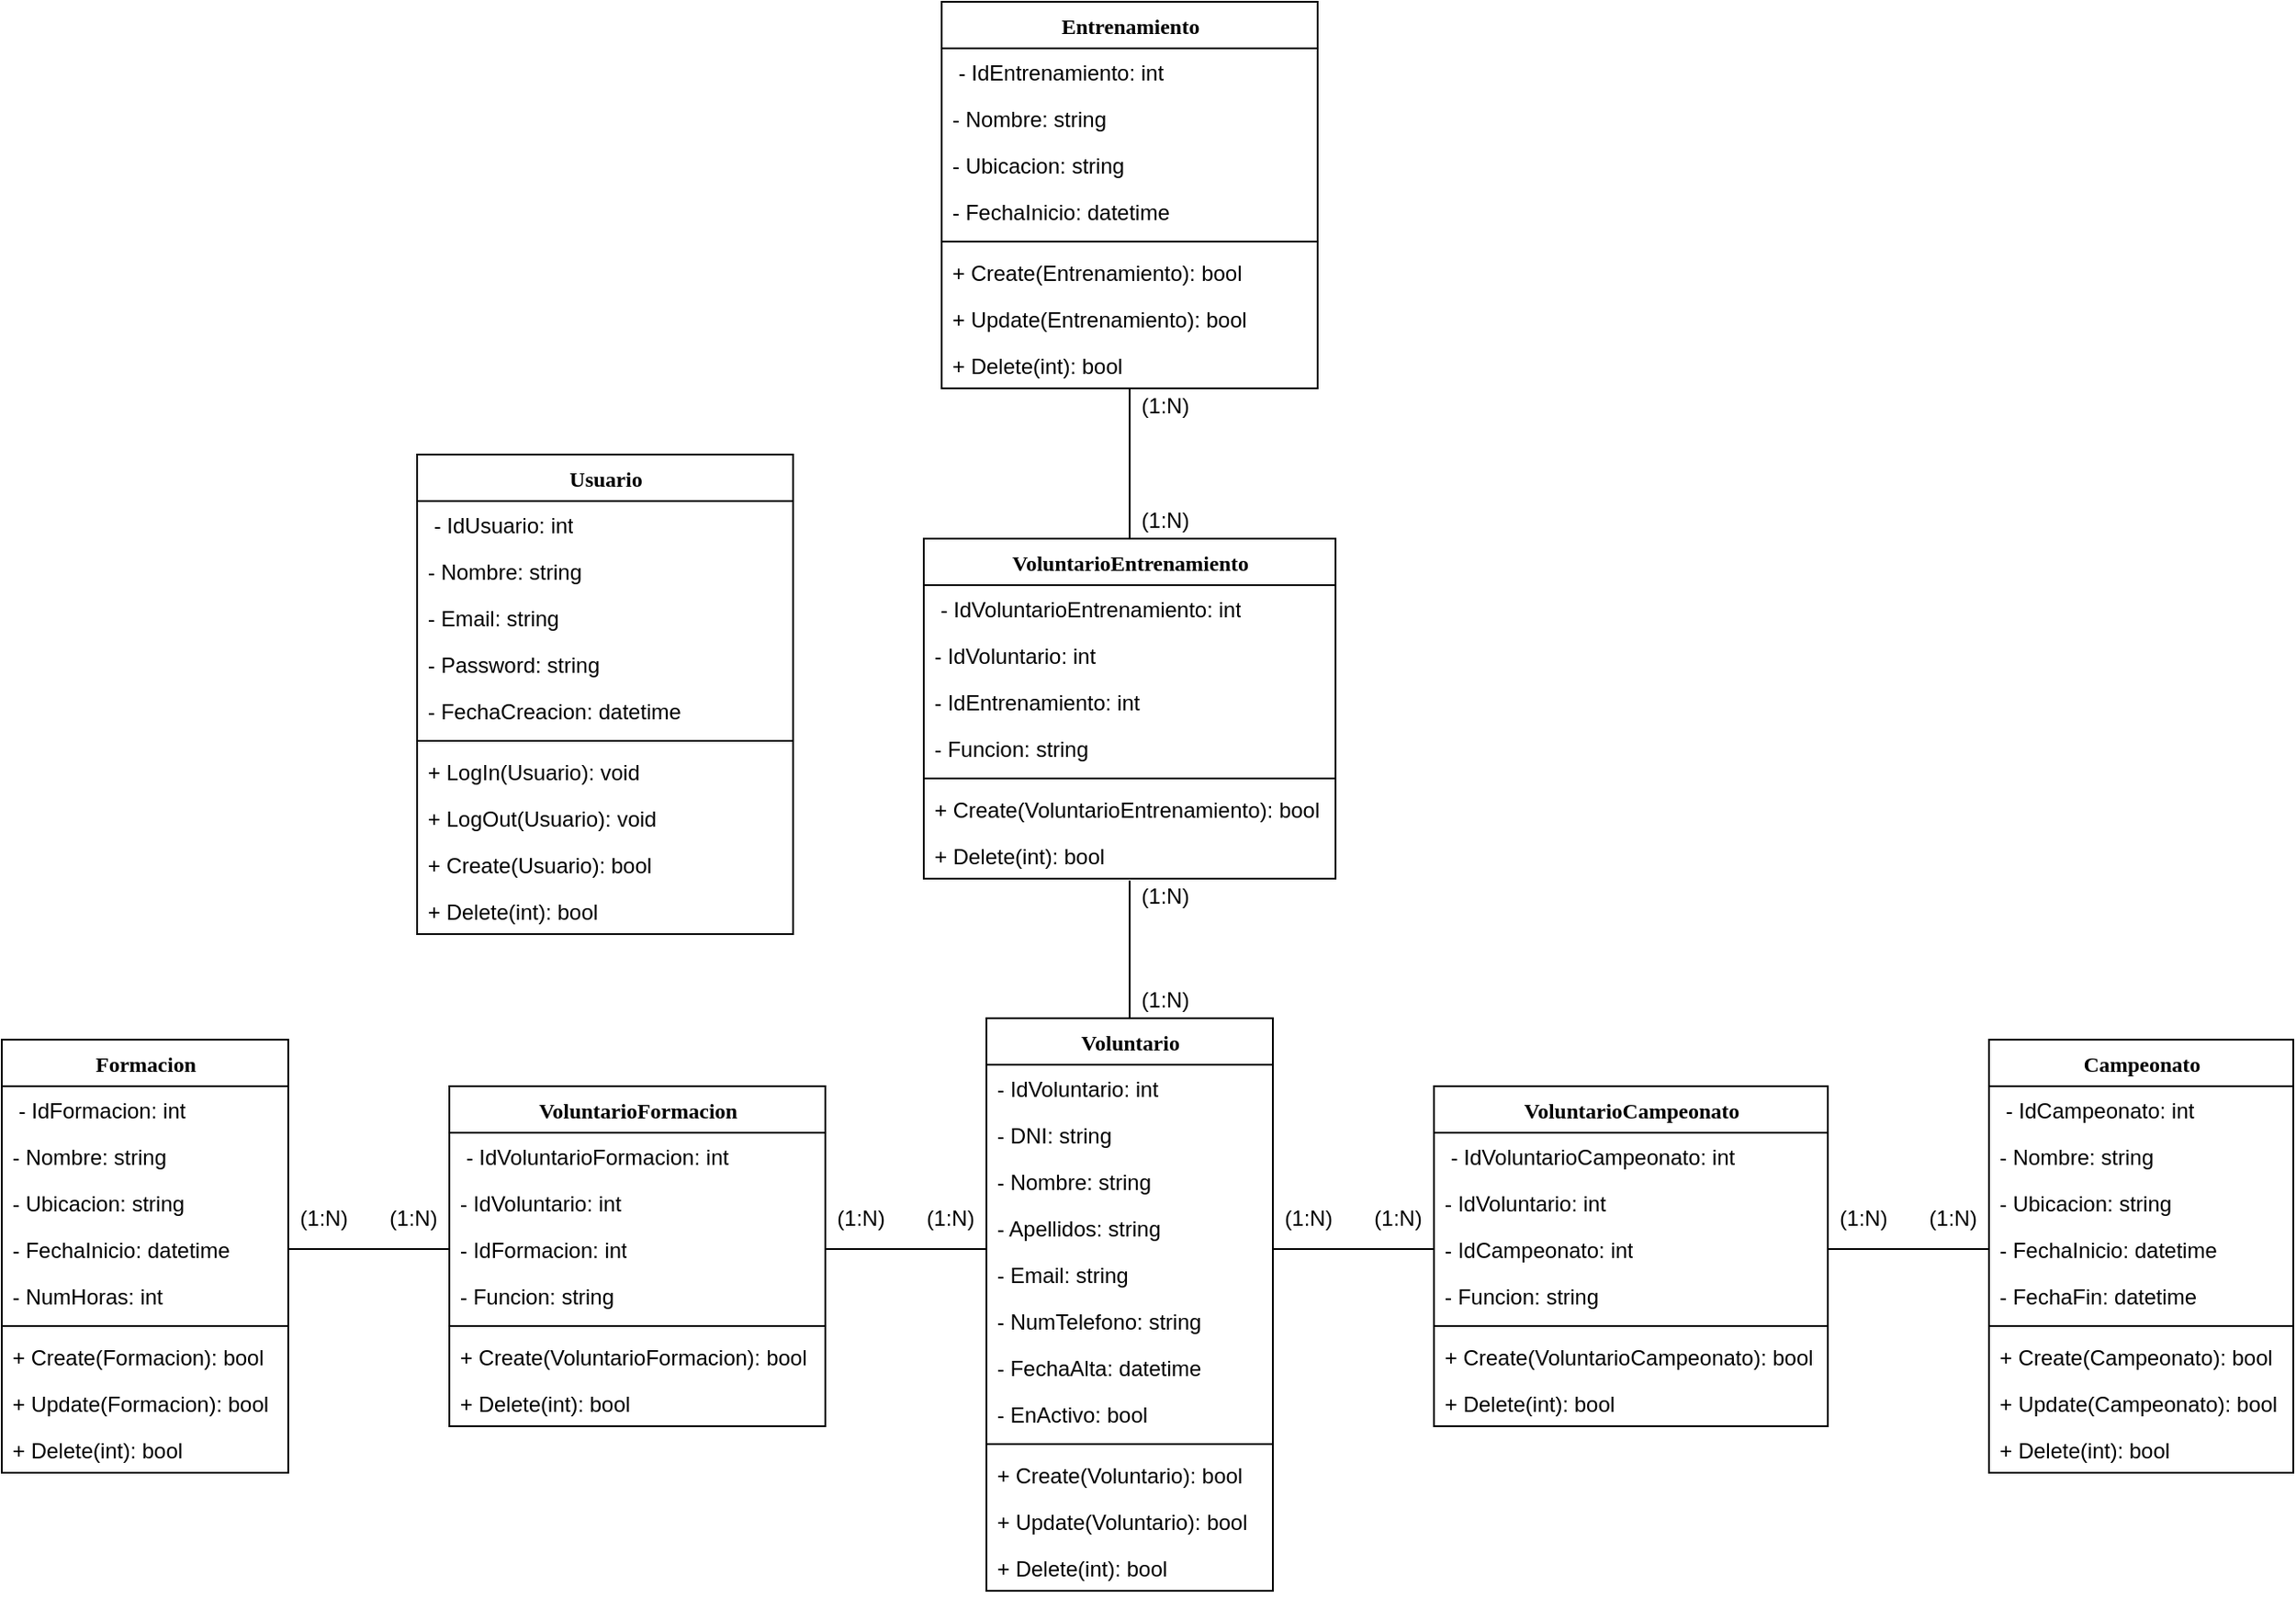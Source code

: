 <mxfile version="14.7.3" type="device"><diagram name="Page-1" id="6133507b-19e7-1e82-6fc7-422aa6c4b21f"><mxGraphModel dx="2605" dy="1374" grid="0" gridSize="10" guides="1" tooltips="1" connect="1" arrows="1" fold="1" page="0" pageScale="1" pageWidth="1100" pageHeight="850" background="#ffffff" math="0" shadow="0"><root><mxCell id="0"/><mxCell id="1" parent="0"/><mxCell id="wF2K1APXPoiX-VZz88jq-48" style="edgeStyle=orthogonalEdgeStyle;rounded=0;orthogonalLoop=1;jettySize=auto;html=1;exitX=0.5;exitY=0;exitDx=0;exitDy=0;entryX=0.5;entryY=1.038;entryDx=0;entryDy=0;entryPerimeter=0;endArrow=none;endFill=0;" parent="1" source="78961159f06e98e8-17" target="wF2K1APXPoiX-VZz88jq-29" edge="1"><mxGeometry relative="1" as="geometry"/></mxCell><mxCell id="78961159f06e98e8-17" value="Voluntario" style="swimlane;html=1;fontStyle=1;align=center;verticalAlign=top;childLayout=stackLayout;horizontal=1;startSize=26;horizontalStack=0;resizeParent=1;resizeLast=0;collapsible=1;marginBottom=0;swimlaneFillColor=#ffffff;rounded=0;shadow=0;comic=0;labelBackgroundColor=none;strokeWidth=1;fillColor=none;fontFamily=Verdana;fontSize=12" parent="1" vertex="1"><mxGeometry x="420" y="228" width="160" height="320" as="geometry"/></mxCell><mxCell id="78961159f06e98e8-23" value="- IdVoluntario: int&lt;br&gt;" style="text;html=1;strokeColor=none;fillColor=none;align=left;verticalAlign=top;spacingLeft=4;spacingRight=4;whiteSpace=wrap;overflow=hidden;rotatable=0;points=[[0,0.5],[1,0.5]];portConstraint=eastwest;" parent="78961159f06e98e8-17" vertex="1"><mxGeometry y="26" width="160" height="26" as="geometry"/></mxCell><mxCell id="78961159f06e98e8-24" value="- DNI: string&lt;br&gt;" style="text;html=1;strokeColor=none;fillColor=none;align=left;verticalAlign=top;spacingLeft=4;spacingRight=4;whiteSpace=wrap;overflow=hidden;rotatable=0;points=[[0,0.5],[1,0.5]];portConstraint=eastwest;" parent="78961159f06e98e8-17" vertex="1"><mxGeometry y="52" width="160" height="26" as="geometry"/></mxCell><mxCell id="UilXj1_OX7788MrTywBM-1" value="- Nombre: string" style="text;html=1;strokeColor=none;fillColor=none;align=left;verticalAlign=top;spacingLeft=4;spacingRight=4;whiteSpace=wrap;overflow=hidden;rotatable=0;points=[[0,0.5],[1,0.5]];portConstraint=eastwest;" parent="78961159f06e98e8-17" vertex="1"><mxGeometry y="78" width="160" height="26" as="geometry"/></mxCell><mxCell id="UilXj1_OX7788MrTywBM-4" value="- Apellidos: string" style="text;html=1;strokeColor=none;fillColor=none;align=left;verticalAlign=top;spacingLeft=4;spacingRight=4;whiteSpace=wrap;overflow=hidden;rotatable=0;points=[[0,0.5],[1,0.5]];portConstraint=eastwest;" parent="78961159f06e98e8-17" vertex="1"><mxGeometry y="104" width="160" height="26" as="geometry"/></mxCell><mxCell id="UilXj1_OX7788MrTywBM-3" value="- Email: string" style="text;html=1;strokeColor=none;fillColor=none;align=left;verticalAlign=top;spacingLeft=4;spacingRight=4;whiteSpace=wrap;overflow=hidden;rotatable=0;points=[[0,0.5],[1,0.5]];portConstraint=eastwest;" parent="78961159f06e98e8-17" vertex="1"><mxGeometry y="130" width="160" height="26" as="geometry"/></mxCell><mxCell id="UilXj1_OX7788MrTywBM-2" value="- NumTelefono: string&lt;br&gt;" style="text;html=1;strokeColor=none;fillColor=none;align=left;verticalAlign=top;spacingLeft=4;spacingRight=4;whiteSpace=wrap;overflow=hidden;rotatable=0;points=[[0,0.5],[1,0.5]];portConstraint=eastwest;" parent="78961159f06e98e8-17" vertex="1"><mxGeometry y="156" width="160" height="26" as="geometry"/></mxCell><mxCell id="UilXj1_OX7788MrTywBM-5" value="- FechaAlta: datetime" style="text;html=1;strokeColor=none;fillColor=none;align=left;verticalAlign=top;spacingLeft=4;spacingRight=4;whiteSpace=wrap;overflow=hidden;rotatable=0;points=[[0,0.5],[1,0.5]];portConstraint=eastwest;" parent="78961159f06e98e8-17" vertex="1"><mxGeometry y="182" width="160" height="26" as="geometry"/></mxCell><mxCell id="UilXj1_OX7788MrTywBM-6" value="- EnActivo: bool" style="text;html=1;strokeColor=none;fillColor=none;align=left;verticalAlign=top;spacingLeft=4;spacingRight=4;whiteSpace=wrap;overflow=hidden;rotatable=0;points=[[0,0.5],[1,0.5]];portConstraint=eastwest;" parent="78961159f06e98e8-17" vertex="1"><mxGeometry y="208" width="160" height="26" as="geometry"/></mxCell><mxCell id="78961159f06e98e8-19" value="" style="line;html=1;strokeWidth=1;fillColor=none;align=left;verticalAlign=middle;spacingTop=-1;spacingLeft=3;spacingRight=3;rotatable=0;labelPosition=right;points=[];portConstraint=eastwest;" parent="78961159f06e98e8-17" vertex="1"><mxGeometry y="234" width="160" height="8" as="geometry"/></mxCell><mxCell id="wF2K1APXPoiX-VZz88jq-2" value="+ Create(Voluntario): bool" style="text;html=1;strokeColor=none;fillColor=none;align=left;verticalAlign=top;spacingLeft=4;spacingRight=4;whiteSpace=wrap;overflow=hidden;rotatable=0;points=[[0,0.5],[1,0.5]];portConstraint=eastwest;" parent="78961159f06e98e8-17" vertex="1"><mxGeometry y="242" width="160" height="26" as="geometry"/></mxCell><mxCell id="78961159f06e98e8-27" value="+ Update(Voluntario): bool" style="text;html=1;strokeColor=none;fillColor=none;align=left;verticalAlign=top;spacingLeft=4;spacingRight=4;whiteSpace=wrap;overflow=hidden;rotatable=0;points=[[0,0.5],[1,0.5]];portConstraint=eastwest;" parent="78961159f06e98e8-17" vertex="1"><mxGeometry y="268" width="160" height="26" as="geometry"/></mxCell><mxCell id="wF2K1APXPoiX-VZz88jq-1" value="+ Delete(int): bool" style="text;html=1;strokeColor=none;fillColor=none;align=left;verticalAlign=top;spacingLeft=4;spacingRight=4;whiteSpace=wrap;overflow=hidden;rotatable=0;points=[[0,0.5],[1,0.5]];portConstraint=eastwest;" parent="78961159f06e98e8-17" vertex="1"><mxGeometry y="294" width="160" height="26" as="geometry"/></mxCell><mxCell id="78961159f06e98e8-43" value="Campeonato" style="swimlane;html=1;fontStyle=1;align=center;verticalAlign=top;childLayout=stackLayout;horizontal=1;startSize=26;horizontalStack=0;resizeParent=1;resizeLast=0;collapsible=1;marginBottom=0;swimlaneFillColor=#ffffff;rounded=0;shadow=0;comic=0;labelBackgroundColor=none;strokeWidth=1;fillColor=none;fontFamily=Verdana;fontSize=12" parent="1" vertex="1"><mxGeometry x="980" y="240" width="170" height="242" as="geometry"/></mxCell><mxCell id="78961159f06e98e8-44" value="&amp;nbsp;- IdCampeonato: int" style="text;html=1;strokeColor=none;fillColor=none;align=left;verticalAlign=top;spacingLeft=4;spacingRight=4;whiteSpace=wrap;overflow=hidden;rotatable=0;points=[[0,0.5],[1,0.5]];portConstraint=eastwest;" parent="78961159f06e98e8-43" vertex="1"><mxGeometry y="26" width="170" height="26" as="geometry"/></mxCell><mxCell id="78961159f06e98e8-45" value="- Nombre: string&lt;br&gt;." style="text;html=1;strokeColor=none;fillColor=none;align=left;verticalAlign=top;spacingLeft=4;spacingRight=4;whiteSpace=wrap;overflow=hidden;rotatable=0;points=[[0,0.5],[1,0.5]];portConstraint=eastwest;" parent="78961159f06e98e8-43" vertex="1"><mxGeometry y="52" width="170" height="26" as="geometry"/></mxCell><mxCell id="PPBIUdqq-jB2OxNu2O-z-1" value="- Ubicacion: string&lt;br&gt;." style="text;html=1;strokeColor=none;fillColor=none;align=left;verticalAlign=top;spacingLeft=4;spacingRight=4;whiteSpace=wrap;overflow=hidden;rotatable=0;points=[[0,0.5],[1,0.5]];portConstraint=eastwest;" parent="78961159f06e98e8-43" vertex="1"><mxGeometry y="78" width="170" height="26" as="geometry"/></mxCell><mxCell id="PPBIUdqq-jB2OxNu2O-z-4" value="- FechaInicio: datetime" style="text;html=1;strokeColor=none;fillColor=none;align=left;verticalAlign=top;spacingLeft=4;spacingRight=4;whiteSpace=wrap;overflow=hidden;rotatable=0;points=[[0,0.5],[1,0.5]];portConstraint=eastwest;" parent="78961159f06e98e8-43" vertex="1"><mxGeometry y="104" width="170" height="26" as="geometry"/></mxCell><mxCell id="PPBIUdqq-jB2OxNu2O-z-5" value="- FechaFin: datetime" style="text;html=1;strokeColor=none;fillColor=none;align=left;verticalAlign=top;spacingLeft=4;spacingRight=4;whiteSpace=wrap;overflow=hidden;rotatable=0;points=[[0,0.5],[1,0.5]];portConstraint=eastwest;" parent="78961159f06e98e8-43" vertex="1"><mxGeometry y="130" width="170" height="26" as="geometry"/></mxCell><mxCell id="78961159f06e98e8-51" value="" style="line;html=1;strokeWidth=1;fillColor=none;align=left;verticalAlign=middle;spacingTop=-1;spacingLeft=3;spacingRight=3;rotatable=0;labelPosition=right;points=[];portConstraint=eastwest;" parent="78961159f06e98e8-43" vertex="1"><mxGeometry y="156" width="170" height="8" as="geometry"/></mxCell><mxCell id="wF2K1APXPoiX-VZz88jq-4" value="+ Create(Campeonato): bool" style="text;html=1;strokeColor=none;fillColor=none;align=left;verticalAlign=top;spacingLeft=4;spacingRight=4;whiteSpace=wrap;overflow=hidden;rotatable=0;points=[[0,0.5],[1,0.5]];portConstraint=eastwest;" parent="78961159f06e98e8-43" vertex="1"><mxGeometry y="164" width="170" height="26" as="geometry"/></mxCell><mxCell id="wF2K1APXPoiX-VZz88jq-3" value="+ Update(Campeonato): bool" style="text;html=1;strokeColor=none;fillColor=none;align=left;verticalAlign=top;spacingLeft=4;spacingRight=4;whiteSpace=wrap;overflow=hidden;rotatable=0;points=[[0,0.5],[1,0.5]];portConstraint=eastwest;" parent="78961159f06e98e8-43" vertex="1"><mxGeometry y="190" width="170" height="26" as="geometry"/></mxCell><mxCell id="wF2K1APXPoiX-VZz88jq-5" value="+ Delete(int): bool" style="text;html=1;strokeColor=none;fillColor=none;align=left;verticalAlign=top;spacingLeft=4;spacingRight=4;whiteSpace=wrap;overflow=hidden;rotatable=0;points=[[0,0.5],[1,0.5]];portConstraint=eastwest;" parent="78961159f06e98e8-43" vertex="1"><mxGeometry y="216" width="170" height="26" as="geometry"/></mxCell><mxCell id="PPBIUdqq-jB2OxNu2O-z-6" value="Entrenamiento" style="swimlane;html=1;fontStyle=1;align=center;verticalAlign=top;childLayout=stackLayout;horizontal=1;startSize=26;horizontalStack=0;resizeParent=1;resizeLast=0;collapsible=1;marginBottom=0;swimlaneFillColor=#ffffff;rounded=0;shadow=0;comic=0;labelBackgroundColor=none;strokeWidth=1;fillColor=none;fontFamily=Verdana;fontSize=12" parent="1" vertex="1"><mxGeometry x="395" y="-340" width="210" height="216" as="geometry"/></mxCell><mxCell id="PPBIUdqq-jB2OxNu2O-z-7" value="&amp;nbsp;- IdEntrenamiento: int" style="text;html=1;strokeColor=none;fillColor=none;align=left;verticalAlign=top;spacingLeft=4;spacingRight=4;whiteSpace=wrap;overflow=hidden;rotatable=0;points=[[0,0.5],[1,0.5]];portConstraint=eastwest;" parent="PPBIUdqq-jB2OxNu2O-z-6" vertex="1"><mxGeometry y="26" width="210" height="26" as="geometry"/></mxCell><mxCell id="PPBIUdqq-jB2OxNu2O-z-8" value="- Nombre: string&lt;br&gt;." style="text;html=1;strokeColor=none;fillColor=none;align=left;verticalAlign=top;spacingLeft=4;spacingRight=4;whiteSpace=wrap;overflow=hidden;rotatable=0;points=[[0,0.5],[1,0.5]];portConstraint=eastwest;" parent="PPBIUdqq-jB2OxNu2O-z-6" vertex="1"><mxGeometry y="52" width="210" height="26" as="geometry"/></mxCell><mxCell id="PPBIUdqq-jB2OxNu2O-z-9" value="- Ubicacion: string&lt;br&gt;." style="text;html=1;strokeColor=none;fillColor=none;align=left;verticalAlign=top;spacingLeft=4;spacingRight=4;whiteSpace=wrap;overflow=hidden;rotatable=0;points=[[0,0.5],[1,0.5]];portConstraint=eastwest;" parent="PPBIUdqq-jB2OxNu2O-z-6" vertex="1"><mxGeometry y="78" width="210" height="26" as="geometry"/></mxCell><mxCell id="PPBIUdqq-jB2OxNu2O-z-10" value="- FechaInicio: datetime" style="text;html=1;strokeColor=none;fillColor=none;align=left;verticalAlign=top;spacingLeft=4;spacingRight=4;whiteSpace=wrap;overflow=hidden;rotatable=0;points=[[0,0.5],[1,0.5]];portConstraint=eastwest;" parent="PPBIUdqq-jB2OxNu2O-z-6" vertex="1"><mxGeometry y="104" width="210" height="26" as="geometry"/></mxCell><mxCell id="PPBIUdqq-jB2OxNu2O-z-12" value="" style="line;html=1;strokeWidth=1;fillColor=none;align=left;verticalAlign=middle;spacingTop=-1;spacingLeft=3;spacingRight=3;rotatable=0;labelPosition=right;points=[];portConstraint=eastwest;" parent="PPBIUdqq-jB2OxNu2O-z-6" vertex="1"><mxGeometry y="130" width="210" height="8" as="geometry"/></mxCell><mxCell id="wF2K1APXPoiX-VZz88jq-7" value="+ Create(Entrenamiento): bool" style="text;html=1;strokeColor=none;fillColor=none;align=left;verticalAlign=top;spacingLeft=4;spacingRight=4;whiteSpace=wrap;overflow=hidden;rotatable=0;points=[[0,0.5],[1,0.5]];portConstraint=eastwest;" parent="PPBIUdqq-jB2OxNu2O-z-6" vertex="1"><mxGeometry y="138" width="210" height="26" as="geometry"/></mxCell><mxCell id="wF2K1APXPoiX-VZz88jq-6" value="+ Update(Entrenamiento): bool" style="text;html=1;strokeColor=none;fillColor=none;align=left;verticalAlign=top;spacingLeft=4;spacingRight=4;whiteSpace=wrap;overflow=hidden;rotatable=0;points=[[0,0.5],[1,0.5]];portConstraint=eastwest;" parent="PPBIUdqq-jB2OxNu2O-z-6" vertex="1"><mxGeometry y="164" width="210" height="26" as="geometry"/></mxCell><mxCell id="wF2K1APXPoiX-VZz88jq-8" value="+ Delete(int): bool" style="text;html=1;strokeColor=none;fillColor=none;align=left;verticalAlign=top;spacingLeft=4;spacingRight=4;whiteSpace=wrap;overflow=hidden;rotatable=0;points=[[0,0.5],[1,0.5]];portConstraint=eastwest;" parent="PPBIUdqq-jB2OxNu2O-z-6" vertex="1"><mxGeometry y="190" width="210" height="26" as="geometry"/></mxCell><mxCell id="PPBIUdqq-jB2OxNu2O-z-16" value="VoluntarioCampeonato" style="swimlane;html=1;fontStyle=1;align=center;verticalAlign=top;childLayout=stackLayout;horizontal=1;startSize=26;horizontalStack=0;resizeParent=1;resizeLast=0;collapsible=1;marginBottom=0;swimlaneFillColor=#ffffff;rounded=0;shadow=0;comic=0;labelBackgroundColor=none;strokeWidth=1;fillColor=none;fontFamily=Verdana;fontSize=12" parent="1" vertex="1"><mxGeometry x="670" y="266" width="220" height="190" as="geometry"/></mxCell><mxCell id="PPBIUdqq-jB2OxNu2O-z-17" value="&amp;nbsp;- IdVoluntarioCampeonato: int" style="text;html=1;strokeColor=none;fillColor=none;align=left;verticalAlign=top;spacingLeft=4;spacingRight=4;whiteSpace=wrap;overflow=hidden;rotatable=0;points=[[0,0.5],[1,0.5]];portConstraint=eastwest;" parent="PPBIUdqq-jB2OxNu2O-z-16" vertex="1"><mxGeometry y="26" width="220" height="26" as="geometry"/></mxCell><mxCell id="PPBIUdqq-jB2OxNu2O-z-18" value="- IdVoluntario: int&lt;br&gt;." style="text;html=1;strokeColor=none;fillColor=none;align=left;verticalAlign=top;spacingLeft=4;spacingRight=4;whiteSpace=wrap;overflow=hidden;rotatable=0;points=[[0,0.5],[1,0.5]];portConstraint=eastwest;" parent="PPBIUdqq-jB2OxNu2O-z-16" vertex="1"><mxGeometry y="52" width="220" height="26" as="geometry"/></mxCell><mxCell id="PPBIUdqq-jB2OxNu2O-z-19" value="- IdCampeonato: int&lt;br&gt;." style="text;html=1;strokeColor=none;fillColor=none;align=left;verticalAlign=top;spacingLeft=4;spacingRight=4;whiteSpace=wrap;overflow=hidden;rotatable=0;points=[[0,0.5],[1,0.5]];portConstraint=eastwest;" parent="PPBIUdqq-jB2OxNu2O-z-16" vertex="1"><mxGeometry y="78" width="220" height="26" as="geometry"/></mxCell><mxCell id="PPBIUdqq-jB2OxNu2O-z-20" value="- Funcion: string" style="text;html=1;strokeColor=none;fillColor=none;align=left;verticalAlign=top;spacingLeft=4;spacingRight=4;whiteSpace=wrap;overflow=hidden;rotatable=0;points=[[0,0.5],[1,0.5]];portConstraint=eastwest;" parent="PPBIUdqq-jB2OxNu2O-z-16" vertex="1"><mxGeometry y="104" width="220" height="26" as="geometry"/></mxCell><mxCell id="PPBIUdqq-jB2OxNu2O-z-21" value="" style="line;html=1;strokeWidth=1;fillColor=none;align=left;verticalAlign=middle;spacingTop=-1;spacingLeft=3;spacingRight=3;rotatable=0;labelPosition=right;points=[];portConstraint=eastwest;" parent="PPBIUdqq-jB2OxNu2O-z-16" vertex="1"><mxGeometry y="130" width="220" height="8" as="geometry"/></mxCell><mxCell id="wF2K1APXPoiX-VZz88jq-30" value="+ Create(VoluntarioCampeonato): bool" style="text;html=1;strokeColor=none;fillColor=none;align=left;verticalAlign=top;spacingLeft=4;spacingRight=4;whiteSpace=wrap;overflow=hidden;rotatable=0;points=[[0,0.5],[1,0.5]];portConstraint=eastwest;" parent="PPBIUdqq-jB2OxNu2O-z-16" vertex="1"><mxGeometry y="138" width="220" height="26" as="geometry"/></mxCell><mxCell id="wF2K1APXPoiX-VZz88jq-31" value="+ Delete(int): bool" style="text;html=1;strokeColor=none;fillColor=none;align=left;verticalAlign=top;spacingLeft=4;spacingRight=4;whiteSpace=wrap;overflow=hidden;rotatable=0;points=[[0,0.5],[1,0.5]];portConstraint=eastwest;" parent="PPBIUdqq-jB2OxNu2O-z-16" vertex="1"><mxGeometry y="164" width="220" height="26" as="geometry"/></mxCell><mxCell id="wF2K1APXPoiX-VZz88jq-49" style="edgeStyle=orthogonalEdgeStyle;rounded=0;orthogonalLoop=1;jettySize=auto;html=1;exitX=0.5;exitY=0;exitDx=0;exitDy=0;entryX=0.5;entryY=1;entryDx=0;entryDy=0;entryPerimeter=0;endArrow=none;endFill=0;" parent="1" source="PPBIUdqq-jB2OxNu2O-z-28" target="wF2K1APXPoiX-VZz88jq-8" edge="1"><mxGeometry relative="1" as="geometry"/></mxCell><mxCell id="PPBIUdqq-jB2OxNu2O-z-28" value="VoluntarioEntrenamiento" style="swimlane;html=1;fontStyle=1;align=center;verticalAlign=top;childLayout=stackLayout;horizontal=1;startSize=26;horizontalStack=0;resizeParent=1;resizeLast=0;collapsible=1;marginBottom=0;swimlaneFillColor=#ffffff;rounded=0;shadow=0;comic=0;labelBackgroundColor=none;strokeWidth=1;fillColor=none;fontFamily=Verdana;fontSize=12" parent="1" vertex="1"><mxGeometry x="385" y="-40" width="230" height="190" as="geometry"/></mxCell><mxCell id="PPBIUdqq-jB2OxNu2O-z-29" value="&amp;nbsp;- IdVoluntarioEntrenamiento: int" style="text;html=1;strokeColor=none;fillColor=none;align=left;verticalAlign=top;spacingLeft=4;spacingRight=4;whiteSpace=wrap;overflow=hidden;rotatable=0;points=[[0,0.5],[1,0.5]];portConstraint=eastwest;" parent="PPBIUdqq-jB2OxNu2O-z-28" vertex="1"><mxGeometry y="26" width="230" height="26" as="geometry"/></mxCell><mxCell id="PPBIUdqq-jB2OxNu2O-z-30" value="- IdVoluntario: int&lt;br&gt;." style="text;html=1;strokeColor=none;fillColor=none;align=left;verticalAlign=top;spacingLeft=4;spacingRight=4;whiteSpace=wrap;overflow=hidden;rotatable=0;points=[[0,0.5],[1,0.5]];portConstraint=eastwest;" parent="PPBIUdqq-jB2OxNu2O-z-28" vertex="1"><mxGeometry y="52" width="230" height="26" as="geometry"/></mxCell><mxCell id="PPBIUdqq-jB2OxNu2O-z-31" value="- IdEntrenamiento: int&lt;br&gt;" style="text;html=1;strokeColor=none;fillColor=none;align=left;verticalAlign=top;spacingLeft=4;spacingRight=4;whiteSpace=wrap;overflow=hidden;rotatable=0;points=[[0,0.5],[1,0.5]];portConstraint=eastwest;" parent="PPBIUdqq-jB2OxNu2O-z-28" vertex="1"><mxGeometry y="78" width="230" height="26" as="geometry"/></mxCell><mxCell id="PPBIUdqq-jB2OxNu2O-z-32" value="- Funcion: string" style="text;html=1;strokeColor=none;fillColor=none;align=left;verticalAlign=top;spacingLeft=4;spacingRight=4;whiteSpace=wrap;overflow=hidden;rotatable=0;points=[[0,0.5],[1,0.5]];portConstraint=eastwest;" parent="PPBIUdqq-jB2OxNu2O-z-28" vertex="1"><mxGeometry y="104" width="230" height="26" as="geometry"/></mxCell><mxCell id="PPBIUdqq-jB2OxNu2O-z-33" value="" style="line;html=1;strokeWidth=1;fillColor=none;align=left;verticalAlign=middle;spacingTop=-1;spacingLeft=3;spacingRight=3;rotatable=0;labelPosition=right;points=[];portConstraint=eastwest;" parent="PPBIUdqq-jB2OxNu2O-z-28" vertex="1"><mxGeometry y="130" width="230" height="8" as="geometry"/></mxCell><mxCell id="wF2K1APXPoiX-VZz88jq-28" value="+ Create(VoluntarioEntrenamiento): bool" style="text;html=1;strokeColor=none;fillColor=none;align=left;verticalAlign=top;spacingLeft=4;spacingRight=4;whiteSpace=wrap;overflow=hidden;rotatable=0;points=[[0,0.5],[1,0.5]];portConstraint=eastwest;" parent="PPBIUdqq-jB2OxNu2O-z-28" vertex="1"><mxGeometry y="138" width="230" height="26" as="geometry"/></mxCell><mxCell id="wF2K1APXPoiX-VZz88jq-29" value="+ Delete(int): bool" style="text;html=1;strokeColor=none;fillColor=none;align=left;verticalAlign=top;spacingLeft=4;spacingRight=4;whiteSpace=wrap;overflow=hidden;rotatable=0;points=[[0,0.5],[1,0.5]];portConstraint=eastwest;" parent="PPBIUdqq-jB2OxNu2O-z-28" vertex="1"><mxGeometry y="164" width="230" height="26" as="geometry"/></mxCell><mxCell id="wF2K1APXPoiX-VZz88jq-9" value="Formacion" style="swimlane;html=1;fontStyle=1;align=center;verticalAlign=top;childLayout=stackLayout;horizontal=1;startSize=26;horizontalStack=0;resizeParent=1;resizeLast=0;collapsible=1;marginBottom=0;swimlaneFillColor=#ffffff;rounded=0;shadow=0;comic=0;labelBackgroundColor=none;strokeWidth=1;fillColor=none;fontFamily=Verdana;fontSize=12" parent="1" vertex="1"><mxGeometry x="-130" y="240" width="160" height="242" as="geometry"/></mxCell><mxCell id="wF2K1APXPoiX-VZz88jq-10" value="&amp;nbsp;- IdFormacion: int" style="text;html=1;strokeColor=none;fillColor=none;align=left;verticalAlign=top;spacingLeft=4;spacingRight=4;whiteSpace=wrap;overflow=hidden;rotatable=0;points=[[0,0.5],[1,0.5]];portConstraint=eastwest;" parent="wF2K1APXPoiX-VZz88jq-9" vertex="1"><mxGeometry y="26" width="160" height="26" as="geometry"/></mxCell><mxCell id="wF2K1APXPoiX-VZz88jq-11" value="- Nombre: string&lt;br&gt;." style="text;html=1;strokeColor=none;fillColor=none;align=left;verticalAlign=top;spacingLeft=4;spacingRight=4;whiteSpace=wrap;overflow=hidden;rotatable=0;points=[[0,0.5],[1,0.5]];portConstraint=eastwest;" parent="wF2K1APXPoiX-VZz88jq-9" vertex="1"><mxGeometry y="52" width="160" height="26" as="geometry"/></mxCell><mxCell id="wF2K1APXPoiX-VZz88jq-12" value="- Ubicacion: string&lt;br&gt;." style="text;html=1;strokeColor=none;fillColor=none;align=left;verticalAlign=top;spacingLeft=4;spacingRight=4;whiteSpace=wrap;overflow=hidden;rotatable=0;points=[[0,0.5],[1,0.5]];portConstraint=eastwest;" parent="wF2K1APXPoiX-VZz88jq-9" vertex="1"><mxGeometry y="78" width="160" height="26" as="geometry"/></mxCell><mxCell id="wF2K1APXPoiX-VZz88jq-13" value="- FechaInicio: datetime" style="text;html=1;strokeColor=none;fillColor=none;align=left;verticalAlign=top;spacingLeft=4;spacingRight=4;whiteSpace=wrap;overflow=hidden;rotatable=0;points=[[0,0.5],[1,0.5]];portConstraint=eastwest;" parent="wF2K1APXPoiX-VZz88jq-9" vertex="1"><mxGeometry y="104" width="160" height="26" as="geometry"/></mxCell><mxCell id="wF2K1APXPoiX-VZz88jq-18" value="- NumHoras: int" style="text;html=1;strokeColor=none;fillColor=none;align=left;verticalAlign=top;spacingLeft=4;spacingRight=4;whiteSpace=wrap;overflow=hidden;rotatable=0;points=[[0,0.5],[1,0.5]];portConstraint=eastwest;" parent="wF2K1APXPoiX-VZz88jq-9" vertex="1"><mxGeometry y="130" width="160" height="26" as="geometry"/></mxCell><mxCell id="wF2K1APXPoiX-VZz88jq-14" value="" style="line;html=1;strokeWidth=1;fillColor=none;align=left;verticalAlign=middle;spacingTop=-1;spacingLeft=3;spacingRight=3;rotatable=0;labelPosition=right;points=[];portConstraint=eastwest;" parent="wF2K1APXPoiX-VZz88jq-9" vertex="1"><mxGeometry y="156" width="160" height="8" as="geometry"/></mxCell><mxCell id="wF2K1APXPoiX-VZz88jq-16" value="+ Create(Formacion): bool" style="text;html=1;strokeColor=none;fillColor=none;align=left;verticalAlign=top;spacingLeft=4;spacingRight=4;whiteSpace=wrap;overflow=hidden;rotatable=0;points=[[0,0.5],[1,0.5]];portConstraint=eastwest;" parent="wF2K1APXPoiX-VZz88jq-9" vertex="1"><mxGeometry y="164" width="160" height="26" as="geometry"/></mxCell><mxCell id="wF2K1APXPoiX-VZz88jq-15" value="+ Update(Formacion): bool" style="text;html=1;strokeColor=none;fillColor=none;align=left;verticalAlign=top;spacingLeft=4;spacingRight=4;whiteSpace=wrap;overflow=hidden;rotatable=0;points=[[0,0.5],[1,0.5]];portConstraint=eastwest;" parent="wF2K1APXPoiX-VZz88jq-9" vertex="1"><mxGeometry y="190" width="160" height="26" as="geometry"/></mxCell><mxCell id="wF2K1APXPoiX-VZz88jq-17" value="+ Delete(int): bool" style="text;html=1;strokeColor=none;fillColor=none;align=left;verticalAlign=top;spacingLeft=4;spacingRight=4;whiteSpace=wrap;overflow=hidden;rotatable=0;points=[[0,0.5],[1,0.5]];portConstraint=eastwest;" parent="wF2K1APXPoiX-VZz88jq-9" vertex="1"><mxGeometry y="216" width="160" height="26" as="geometry"/></mxCell><mxCell id="wF2K1APXPoiX-VZz88jq-19" value="VoluntarioFormacion" style="swimlane;html=1;fontStyle=1;align=center;verticalAlign=top;childLayout=stackLayout;horizontal=1;startSize=26;horizontalStack=0;resizeParent=1;resizeLast=0;collapsible=1;marginBottom=0;swimlaneFillColor=#ffffff;rounded=0;shadow=0;comic=0;labelBackgroundColor=none;strokeWidth=1;fillColor=none;fontFamily=Verdana;fontSize=12" parent="1" vertex="1"><mxGeometry x="120" y="266" width="210" height="190" as="geometry"/></mxCell><mxCell id="wF2K1APXPoiX-VZz88jq-20" value="&amp;nbsp;- IdVoluntarioFormacion: int" style="text;html=1;strokeColor=none;fillColor=none;align=left;verticalAlign=top;spacingLeft=4;spacingRight=4;whiteSpace=wrap;overflow=hidden;rotatable=0;points=[[0,0.5],[1,0.5]];portConstraint=eastwest;" parent="wF2K1APXPoiX-VZz88jq-19" vertex="1"><mxGeometry y="26" width="210" height="26" as="geometry"/></mxCell><mxCell id="wF2K1APXPoiX-VZz88jq-21" value="- IdVoluntario: int&lt;br&gt;." style="text;html=1;strokeColor=none;fillColor=none;align=left;verticalAlign=top;spacingLeft=4;spacingRight=4;whiteSpace=wrap;overflow=hidden;rotatable=0;points=[[0,0.5],[1,0.5]];portConstraint=eastwest;" parent="wF2K1APXPoiX-VZz88jq-19" vertex="1"><mxGeometry y="52" width="210" height="26" as="geometry"/></mxCell><mxCell id="wF2K1APXPoiX-VZz88jq-22" value="- IdFormacion: int&lt;br&gt;." style="text;html=1;strokeColor=none;fillColor=none;align=left;verticalAlign=top;spacingLeft=4;spacingRight=4;whiteSpace=wrap;overflow=hidden;rotatable=0;points=[[0,0.5],[1,0.5]];portConstraint=eastwest;" parent="wF2K1APXPoiX-VZz88jq-19" vertex="1"><mxGeometry y="78" width="210" height="26" as="geometry"/></mxCell><mxCell id="wF2K1APXPoiX-VZz88jq-23" value="- Funcion: string" style="text;html=1;strokeColor=none;fillColor=none;align=left;verticalAlign=top;spacingLeft=4;spacingRight=4;whiteSpace=wrap;overflow=hidden;rotatable=0;points=[[0,0.5],[1,0.5]];portConstraint=eastwest;" parent="wF2K1APXPoiX-VZz88jq-19" vertex="1"><mxGeometry y="104" width="210" height="26" as="geometry"/></mxCell><mxCell id="wF2K1APXPoiX-VZz88jq-24" value="" style="line;html=1;strokeWidth=1;fillColor=none;align=left;verticalAlign=middle;spacingTop=-1;spacingLeft=3;spacingRight=3;rotatable=0;labelPosition=right;points=[];portConstraint=eastwest;" parent="wF2K1APXPoiX-VZz88jq-19" vertex="1"><mxGeometry y="130" width="210" height="8" as="geometry"/></mxCell><mxCell id="wF2K1APXPoiX-VZz88jq-26" value="+ Create(VoluntarioFormacion): bool" style="text;html=1;strokeColor=none;fillColor=none;align=left;verticalAlign=top;spacingLeft=4;spacingRight=4;whiteSpace=wrap;overflow=hidden;rotatable=0;points=[[0,0.5],[1,0.5]];portConstraint=eastwest;" parent="wF2K1APXPoiX-VZz88jq-19" vertex="1"><mxGeometry y="138" width="210" height="26" as="geometry"/></mxCell><mxCell id="wF2K1APXPoiX-VZz88jq-27" value="+ Delete(int): bool" style="text;html=1;strokeColor=none;fillColor=none;align=left;verticalAlign=top;spacingLeft=4;spacingRight=4;whiteSpace=wrap;overflow=hidden;rotatable=0;points=[[0,0.5],[1,0.5]];portConstraint=eastwest;" parent="wF2K1APXPoiX-VZz88jq-19" vertex="1"><mxGeometry y="164" width="210" height="26" as="geometry"/></mxCell><mxCell id="wF2K1APXPoiX-VZz88jq-32" value="Usuario" style="swimlane;html=1;fontStyle=1;align=center;verticalAlign=top;childLayout=stackLayout;horizontal=1;startSize=26;horizontalStack=0;resizeParent=1;resizeLast=0;collapsible=1;marginBottom=0;swimlaneFillColor=#ffffff;rounded=0;shadow=0;comic=0;labelBackgroundColor=none;strokeWidth=1;fillColor=none;fontFamily=Verdana;fontSize=12" parent="1" vertex="1"><mxGeometry x="102" y="-87" width="210" height="268" as="geometry"/></mxCell><mxCell id="wF2K1APXPoiX-VZz88jq-33" value="&amp;nbsp;- IdUsuario: int" style="text;html=1;strokeColor=none;fillColor=none;align=left;verticalAlign=top;spacingLeft=4;spacingRight=4;whiteSpace=wrap;overflow=hidden;rotatable=0;points=[[0,0.5],[1,0.5]];portConstraint=eastwest;" parent="wF2K1APXPoiX-VZz88jq-32" vertex="1"><mxGeometry y="26" width="210" height="26" as="geometry"/></mxCell><mxCell id="wF2K1APXPoiX-VZz88jq-34" value="- Nombre: string&lt;br&gt;." style="text;html=1;strokeColor=none;fillColor=none;align=left;verticalAlign=top;spacingLeft=4;spacingRight=4;whiteSpace=wrap;overflow=hidden;rotatable=0;points=[[0,0.5],[1,0.5]];portConstraint=eastwest;" parent="wF2K1APXPoiX-VZz88jq-32" vertex="1"><mxGeometry y="52" width="210" height="26" as="geometry"/></mxCell><mxCell id="wF2K1APXPoiX-VZz88jq-35" value="- Email: string&lt;br&gt;." style="text;html=1;strokeColor=none;fillColor=none;align=left;verticalAlign=top;spacingLeft=4;spacingRight=4;whiteSpace=wrap;overflow=hidden;rotatable=0;points=[[0,0.5],[1,0.5]];portConstraint=eastwest;" parent="wF2K1APXPoiX-VZz88jq-32" vertex="1"><mxGeometry y="78" width="210" height="26" as="geometry"/></mxCell><mxCell id="wF2K1APXPoiX-VZz88jq-36" value="- Password: string" style="text;html=1;strokeColor=none;fillColor=none;align=left;verticalAlign=top;spacingLeft=4;spacingRight=4;whiteSpace=wrap;overflow=hidden;rotatable=0;points=[[0,0.5],[1,0.5]];portConstraint=eastwest;" parent="wF2K1APXPoiX-VZz88jq-32" vertex="1"><mxGeometry y="104" width="210" height="26" as="geometry"/></mxCell><mxCell id="wF2K1APXPoiX-VZz88jq-40" value="- FechaCreacion: datetime" style="text;html=1;strokeColor=none;fillColor=none;align=left;verticalAlign=top;spacingLeft=4;spacingRight=4;whiteSpace=wrap;overflow=hidden;rotatable=0;points=[[0,0.5],[1,0.5]];portConstraint=eastwest;" parent="wF2K1APXPoiX-VZz88jq-32" vertex="1"><mxGeometry y="130" width="210" height="26" as="geometry"/></mxCell><mxCell id="wF2K1APXPoiX-VZz88jq-37" value="" style="line;html=1;strokeWidth=1;fillColor=none;align=left;verticalAlign=middle;spacingTop=-1;spacingLeft=3;spacingRight=3;rotatable=0;labelPosition=right;points=[];portConstraint=eastwest;" parent="wF2K1APXPoiX-VZz88jq-32" vertex="1"><mxGeometry y="156" width="210" height="8" as="geometry"/></mxCell><mxCell id="wF2K1APXPoiX-VZz88jq-38" value="+ LogIn(Usuario): void" style="text;html=1;strokeColor=none;fillColor=none;align=left;verticalAlign=top;spacingLeft=4;spacingRight=4;whiteSpace=wrap;overflow=hidden;rotatable=0;points=[[0,0.5],[1,0.5]];portConstraint=eastwest;" parent="wF2K1APXPoiX-VZz88jq-32" vertex="1"><mxGeometry y="164" width="210" height="26" as="geometry"/></mxCell><mxCell id="wF2K1APXPoiX-VZz88jq-42" value="+ LogOut(Usuario): void" style="text;html=1;strokeColor=none;fillColor=none;align=left;verticalAlign=top;spacingLeft=4;spacingRight=4;whiteSpace=wrap;overflow=hidden;rotatable=0;points=[[0,0.5],[1,0.5]];portConstraint=eastwest;" parent="wF2K1APXPoiX-VZz88jq-32" vertex="1"><mxGeometry y="190" width="210" height="26" as="geometry"/></mxCell><mxCell id="wF2K1APXPoiX-VZz88jq-41" value="+ Create(Usuario): bool" style="text;html=1;strokeColor=none;fillColor=none;align=left;verticalAlign=top;spacingLeft=4;spacingRight=4;whiteSpace=wrap;overflow=hidden;rotatable=0;points=[[0,0.5],[1,0.5]];portConstraint=eastwest;" parent="wF2K1APXPoiX-VZz88jq-32" vertex="1"><mxGeometry y="216" width="210" height="26" as="geometry"/></mxCell><mxCell id="wF2K1APXPoiX-VZz88jq-39" value="+ Delete(int): bool" style="text;html=1;strokeColor=none;fillColor=none;align=left;verticalAlign=top;spacingLeft=4;spacingRight=4;whiteSpace=wrap;overflow=hidden;rotatable=0;points=[[0,0.5],[1,0.5]];portConstraint=eastwest;" parent="wF2K1APXPoiX-VZz88jq-32" vertex="1"><mxGeometry y="242" width="210" height="26" as="geometry"/></mxCell><mxCell id="wF2K1APXPoiX-VZz88jq-43" style="edgeStyle=orthogonalEdgeStyle;rounded=0;orthogonalLoop=1;jettySize=auto;html=1;exitX=1;exitY=0.5;exitDx=0;exitDy=0;endArrow=none;endFill=0;" parent="1" source="wF2K1APXPoiX-VZz88jq-22" target="78961159f06e98e8-17" edge="1"><mxGeometry relative="1" as="geometry"><Array as="points"><mxPoint x="400" y="357"/><mxPoint x="400" y="357"/></Array></mxGeometry></mxCell><mxCell id="wF2K1APXPoiX-VZz88jq-45" style="edgeStyle=orthogonalEdgeStyle;rounded=0;orthogonalLoop=1;jettySize=auto;html=1;exitX=1;exitY=0.5;exitDx=0;exitDy=0;entryX=0;entryY=0.5;entryDx=0;entryDy=0;endArrow=none;endFill=0;" parent="1" source="wF2K1APXPoiX-VZz88jq-13" target="wF2K1APXPoiX-VZz88jq-22" edge="1"><mxGeometry relative="1" as="geometry"/></mxCell><mxCell id="wF2K1APXPoiX-VZz88jq-46" style="edgeStyle=orthogonalEdgeStyle;rounded=0;orthogonalLoop=1;jettySize=auto;html=1;exitX=0;exitY=0.5;exitDx=0;exitDy=0;entryX=1;entryY=0.5;entryDx=0;entryDy=0;endArrow=none;endFill=0;" parent="1" source="PPBIUdqq-jB2OxNu2O-z-19" target="UilXj1_OX7788MrTywBM-3" edge="1"><mxGeometry relative="1" as="geometry"><Array as="points"><mxPoint x="580" y="357"/></Array></mxGeometry></mxCell><mxCell id="wF2K1APXPoiX-VZz88jq-47" style="edgeStyle=orthogonalEdgeStyle;rounded=0;orthogonalLoop=1;jettySize=auto;html=1;exitX=1;exitY=0.5;exitDx=0;exitDy=0;entryX=0;entryY=0.5;entryDx=0;entryDy=0;endArrow=none;endFill=0;" parent="1" source="PPBIUdqq-jB2OxNu2O-z-19" target="PPBIUdqq-jB2OxNu2O-z-4" edge="1"><mxGeometry relative="1" as="geometry"/></mxCell><mxCell id="wF2K1APXPoiX-VZz88jq-50" value="(1:N)" style="text;html=1;strokeColor=none;fillColor=none;align=center;verticalAlign=middle;whiteSpace=wrap;rounded=0;" parent="1" vertex="1"><mxGeometry x="380" y="330" width="40" height="20" as="geometry"/></mxCell><mxCell id="wF2K1APXPoiX-VZz88jq-51" value="(1:N)" style="text;html=1;strokeColor=none;fillColor=none;align=center;verticalAlign=middle;whiteSpace=wrap;rounded=0;" parent="1" vertex="1"><mxGeometry x="30" y="330" width="40" height="20" as="geometry"/></mxCell><mxCell id="wF2K1APXPoiX-VZz88jq-54" value="(1:N)" style="text;html=1;strokeColor=none;fillColor=none;align=center;verticalAlign=middle;whiteSpace=wrap;rounded=0;" parent="1" vertex="1"><mxGeometry x="500" y="150" width="40" height="20" as="geometry"/></mxCell><mxCell id="wF2K1APXPoiX-VZz88jq-56" value="(1:N)" style="text;html=1;strokeColor=none;fillColor=none;align=center;verticalAlign=middle;whiteSpace=wrap;rounded=0;" parent="1" vertex="1"><mxGeometry x="330" y="330" width="40" height="20" as="geometry"/></mxCell><mxCell id="wF2K1APXPoiX-VZz88jq-57" value="(1:N)" style="text;html=1;strokeColor=none;fillColor=none;align=center;verticalAlign=middle;whiteSpace=wrap;rounded=0;" parent="1" vertex="1"><mxGeometry x="80" y="330" width="40" height="20" as="geometry"/></mxCell><mxCell id="wF2K1APXPoiX-VZz88jq-58" value="(1:N)" style="text;html=1;strokeColor=none;fillColor=none;align=center;verticalAlign=middle;whiteSpace=wrap;rounded=0;" parent="1" vertex="1"><mxGeometry x="500" y="208" width="40" height="20" as="geometry"/></mxCell><mxCell id="wF2K1APXPoiX-VZz88jq-59" value="(1:N)" style="text;html=1;strokeColor=none;fillColor=none;align=center;verticalAlign=middle;whiteSpace=wrap;rounded=0;" parent="1" vertex="1"><mxGeometry x="940" y="330" width="40" height="20" as="geometry"/></mxCell><mxCell id="wF2K1APXPoiX-VZz88jq-60" value="(1:N)" style="text;html=1;strokeColor=none;fillColor=none;align=center;verticalAlign=middle;whiteSpace=wrap;rounded=0;" parent="1" vertex="1"><mxGeometry x="500" y="-124" width="40" height="20" as="geometry"/></mxCell><mxCell id="wF2K1APXPoiX-VZz88jq-61" value="(1:N)" style="text;html=1;strokeColor=none;fillColor=none;align=center;verticalAlign=middle;whiteSpace=wrap;rounded=0;" parent="1" vertex="1"><mxGeometry x="500" y="-60" width="40" height="20" as="geometry"/></mxCell><mxCell id="wF2K1APXPoiX-VZz88jq-63" value="(1:N)" style="text;html=1;strokeColor=none;fillColor=none;align=center;verticalAlign=middle;whiteSpace=wrap;rounded=0;" parent="1" vertex="1"><mxGeometry x="890" y="330" width="40" height="20" as="geometry"/></mxCell><mxCell id="wF2K1APXPoiX-VZz88jq-64" value="(1:N)" style="text;html=1;strokeColor=none;fillColor=none;align=center;verticalAlign=middle;whiteSpace=wrap;rounded=0;" parent="1" vertex="1"><mxGeometry x="580" y="330" width="40" height="20" as="geometry"/></mxCell><mxCell id="wF2K1APXPoiX-VZz88jq-65" value="(1:N)" style="text;html=1;strokeColor=none;fillColor=none;align=center;verticalAlign=middle;whiteSpace=wrap;rounded=0;" parent="1" vertex="1"><mxGeometry x="630" y="330" width="40" height="20" as="geometry"/></mxCell></root></mxGraphModel></diagram></mxfile>